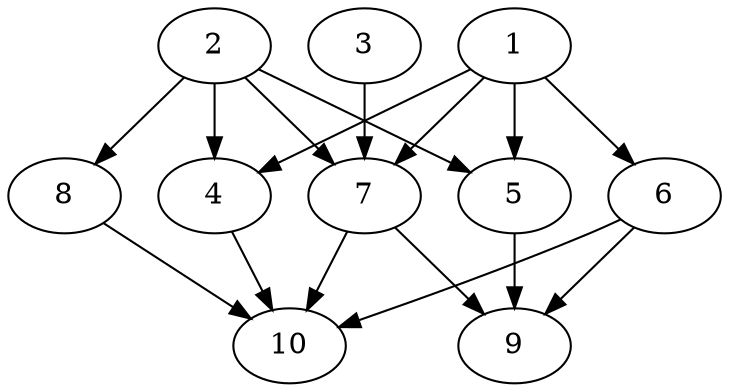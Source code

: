 // DAG automatically generated by daggen at Tue Aug  6 16:21:19 2019
// ./daggen --dot -n 10 --ccr 0.4 --fat 0.8 --regular 0.5 --density 0.9 --mindata 5242880 --maxdata 52428800 
digraph G {
  1 [size="45137920", alpha="0.08", expect_size="18055168"] 
  1 -> 4 [size ="18055168"]
  1 -> 5 [size ="18055168"]
  1 -> 6 [size ="18055168"]
  1 -> 7 [size ="18055168"]
  2 [size="118466560", alpha="0.18", expect_size="47386624"] 
  2 -> 4 [size ="47386624"]
  2 -> 5 [size ="47386624"]
  2 -> 7 [size ="47386624"]
  2 -> 8 [size ="47386624"]
  3 [size="127541760", alpha="0.14", expect_size="51016704"] 
  3 -> 7 [size ="51016704"]
  4 [size="50739200", alpha="0.18", expect_size="20295680"] 
  4 -> 10 [size ="20295680"]
  5 [size="49085440", alpha="0.04", expect_size="19634176"] 
  5 -> 9 [size ="19634176"]
  6 [size="83463680", alpha="0.12", expect_size="33385472"] 
  6 -> 9 [size ="33385472"]
  6 -> 10 [size ="33385472"]
  7 [size="83960320", alpha="0.18", expect_size="33584128"] 
  7 -> 9 [size ="33584128"]
  7 -> 10 [size ="33584128"]
  8 [size="34695680", alpha="0.09", expect_size="13878272"] 
  8 -> 10 [size ="13878272"]
  9 [size="43663360", alpha="0.18", expect_size="17465344"] 
  10 [size="115386880", alpha="0.06", expect_size="46154752"] 
}

